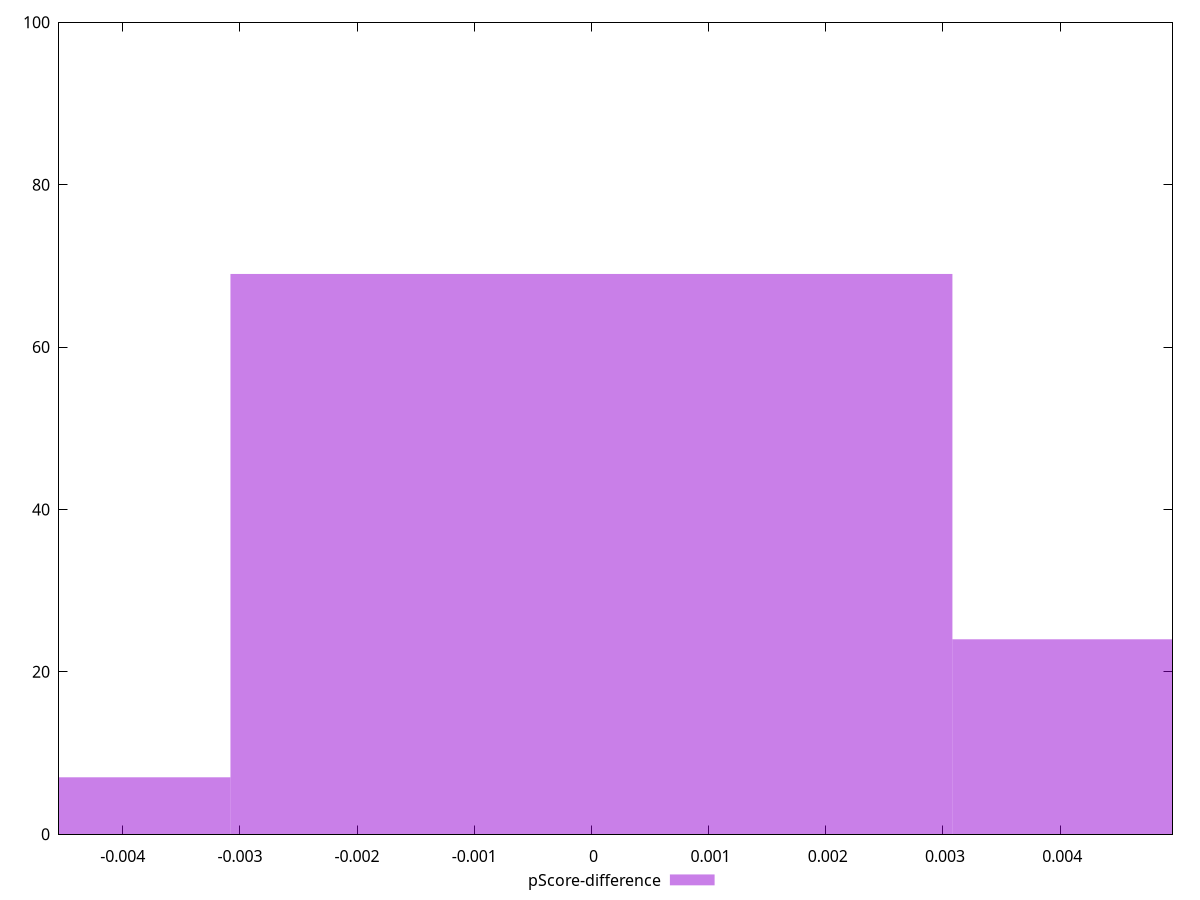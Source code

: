reset

$pScoreDifference <<EOF
0 69
0.006160869448513367 24
-0.006160869448513367 7
EOF

set key outside below
set boxwidth 0.006160869448513367
set xrange [-0.00454348367413604:0.004958489300694091]
set yrange [0:100]
set trange [0:100]
set style fill transparent solid 0.5 noborder
set terminal svg size 640, 490 enhanced background rgb 'white'
set output "reports/report_00033_2021-03-01T14-23-16.841Z/total-blocking-time/samples/astro-cached/pScore-difference/histogram.svg"

plot $pScoreDifference title "pScore-difference" with boxes

reset
